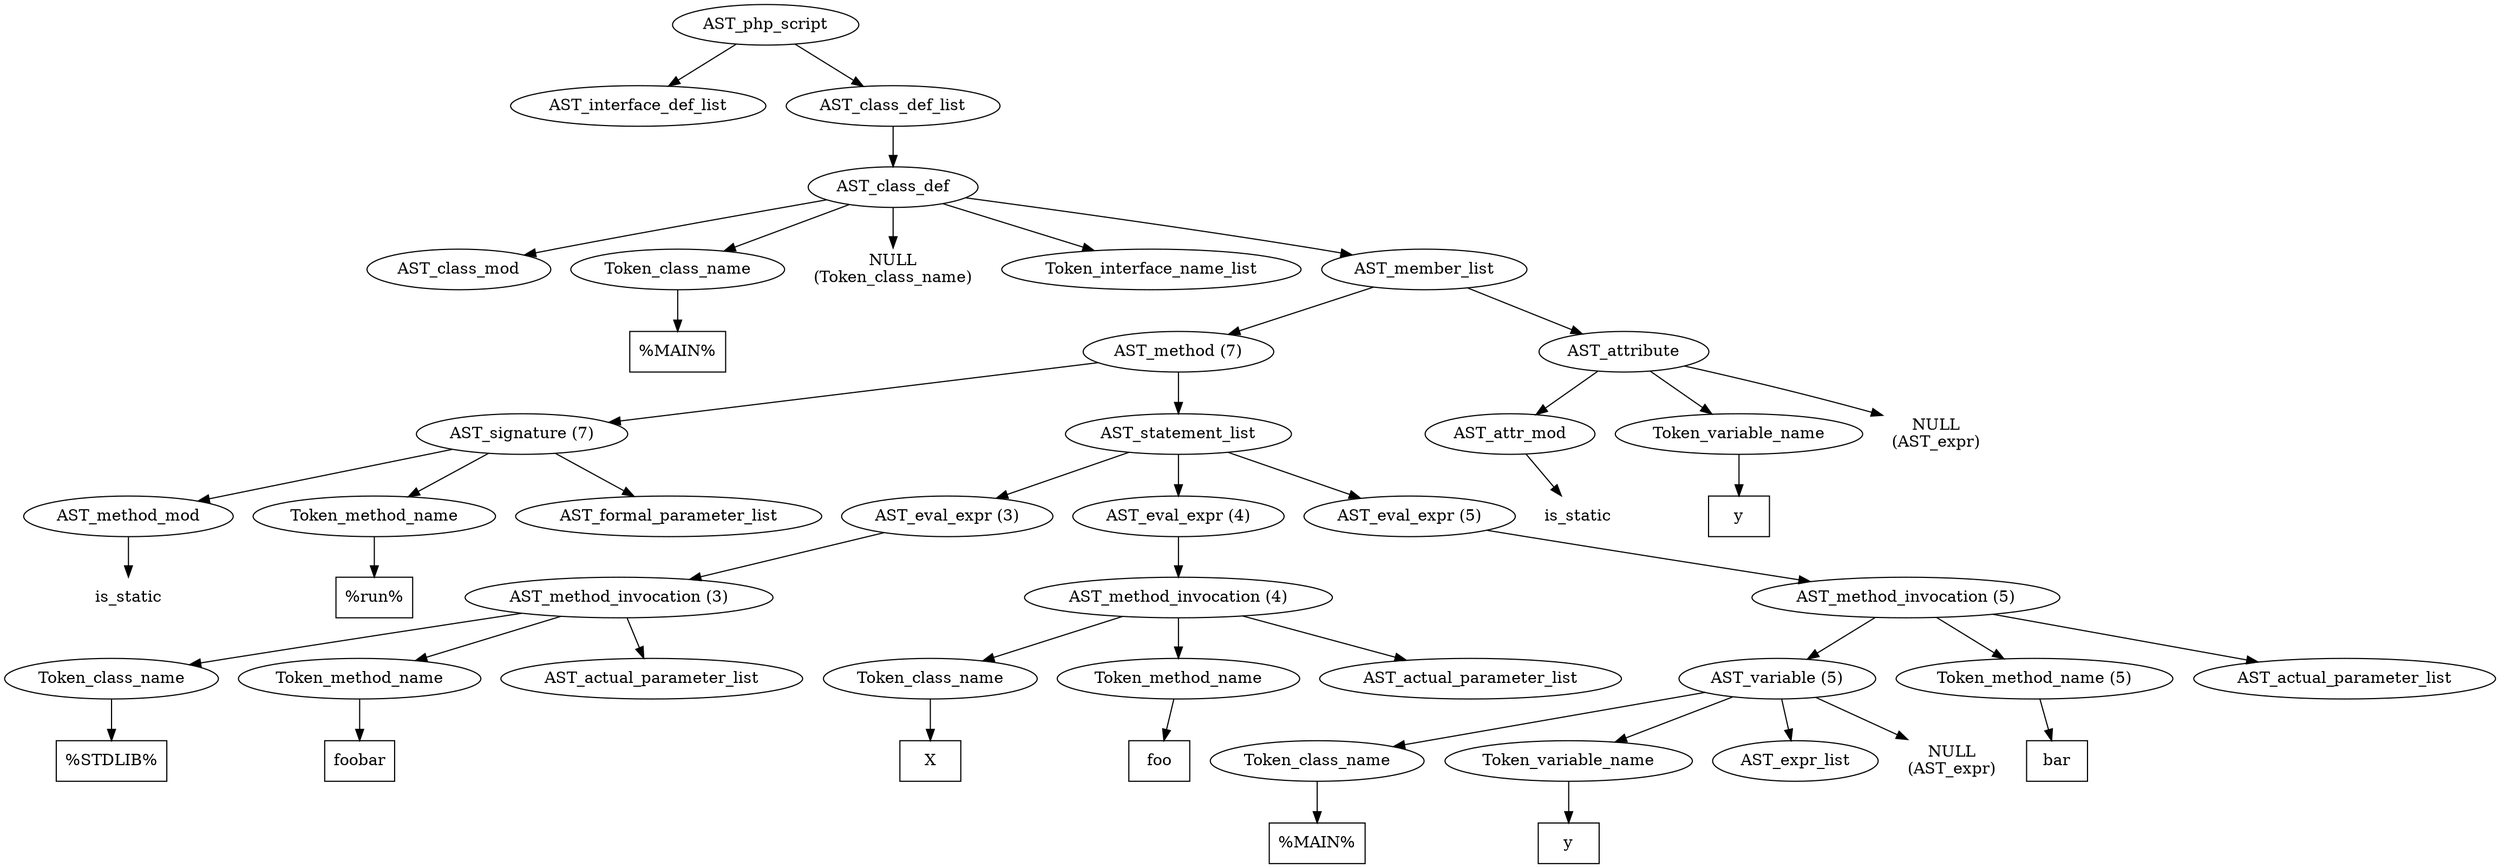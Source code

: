 /*
 * AST in dot format generated by phc -- the PHP compiler
 */

digraph AST {
node_0 [label="AST_php_script"];
node_1 [label="AST_interface_def_list"];
node_2 [label="AST_class_def_list"];
node_3 [label="AST_class_def"];
node_4 [label="AST_class_mod"];
node_5 [label="Token_class_name"];
node_6 [label="%MAIN%", shape=box]
node_5 -> node_6;
node_7 [label="NULL\n(Token_class_name)", shape=plaintext]
node_8 [label="Token_interface_name_list"];
node_9 [label="AST_member_list"];
node_10 [label="AST_method (7)"];
node_11 [label="AST_signature (7)"];
node_12 [label="AST_method_mod"];
node_13 [label="is_static", shape=plaintext]
node_12 -> node_13;
node_14 [label="Token_method_name"];
node_15 [label="%run%", shape=box]
node_14 -> node_15;
node_16 [label="AST_formal_parameter_list"];
node_11 -> node_16;
node_11 -> node_14;
node_11 -> node_12;
node_17 [label="AST_statement_list"];
node_18 [label="AST_eval_expr (3)"];
node_19 [label="AST_method_invocation (3)"];
node_20 [label="Token_class_name"];
node_21 [label="%STDLIB%", shape=box]
node_20 -> node_21;
node_22 [label="Token_method_name"];
node_23 [label="foobar", shape=box]
node_22 -> node_23;
node_24 [label="AST_actual_parameter_list"];
node_19 -> node_24;
node_19 -> node_22;
node_19 -> node_20;
node_18 -> node_19;
node_25 [label="AST_eval_expr (4)"];
node_26 [label="AST_method_invocation (4)"];
node_27 [label="Token_class_name"];
node_28 [label="X", shape=box]
node_27 -> node_28;
node_29 [label="Token_method_name"];
node_30 [label="foo", shape=box]
node_29 -> node_30;
node_31 [label="AST_actual_parameter_list"];
node_26 -> node_31;
node_26 -> node_29;
node_26 -> node_27;
node_25 -> node_26;
node_32 [label="AST_eval_expr (5)"];
node_33 [label="AST_method_invocation (5)"];
node_34 [label="AST_variable (5)"];
node_35 [label="Token_class_name"];
node_36 [label="%MAIN%", shape=box]
node_35 -> node_36;
node_37 [label="Token_variable_name"];
node_38 [label="y", shape=box]
node_37 -> node_38;
node_39 [label="AST_expr_list"];
node_40 [label="NULL\n(AST_expr)", shape=plaintext]
node_34 -> node_40;
node_34 -> node_39;
node_34 -> node_37;
node_34 -> node_35;
node_41 [label="Token_method_name (5)"];
node_42 [label="bar", shape=box]
node_41 -> node_42;
node_43 [label="AST_actual_parameter_list"];
node_33 -> node_43;
node_33 -> node_41;
node_33 -> node_34;
node_32 -> node_33;
node_17 -> node_32;
node_17 -> node_25;
node_17 -> node_18;
node_10 -> node_17;
node_10 -> node_11;
node_44 [label="AST_attribute"];
node_45 [label="AST_attr_mod"];
node_46 [label="is_static", shape=plaintext]
node_45 -> node_46;
node_47 [label="Token_variable_name"];
node_48 [label="y", shape=box]
node_47 -> node_48;
node_49 [label="NULL\n(AST_expr)", shape=plaintext]
node_44 -> node_49;
node_44 -> node_47;
node_44 -> node_45;
node_9 -> node_44;
node_9 -> node_10;
node_3 -> node_9;
node_3 -> node_8;
node_3 -> node_7;
node_3 -> node_5;
node_3 -> node_4;
node_2 -> node_3;
node_0 -> node_2;
node_0 -> node_1;
}
